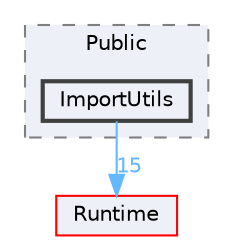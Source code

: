 digraph "ImportUtils"
{
 // INTERACTIVE_SVG=YES
 // LATEX_PDF_SIZE
  bgcolor="transparent";
  edge [fontname=Helvetica,fontsize=10,labelfontname=Helvetica,labelfontsize=10];
  node [fontname=Helvetica,fontsize=10,shape=box,height=0.2,width=0.4];
  compound=true
  subgraph clusterdir_978a81d20f5a53c90067a06992956062 {
    graph [ bgcolor="#edf0f7", pencolor="grey50", label="Public", fontname=Helvetica,fontsize=10 style="filled,dashed", URL="dir_978a81d20f5a53c90067a06992956062.html",tooltip=""]
  dir_e897a6d24d311dfdd0d67f11fda5cc58 [label="ImportUtils", fillcolor="#edf0f7", color="grey25", style="filled,bold", URL="dir_e897a6d24d311dfdd0d67f11fda5cc58.html",tooltip=""];
  }
  dir_7536b172fbd480bfd146a1b1acd6856b [label="Runtime", fillcolor="#edf0f7", color="red", style="filled", URL="dir_7536b172fbd480bfd146a1b1acd6856b.html",tooltip=""];
  dir_e897a6d24d311dfdd0d67f11fda5cc58->dir_7536b172fbd480bfd146a1b1acd6856b [headlabel="15", labeldistance=1.5 headhref="dir_000486_000984.html" href="dir_000486_000984.html" color="steelblue1" fontcolor="steelblue1"];
}

